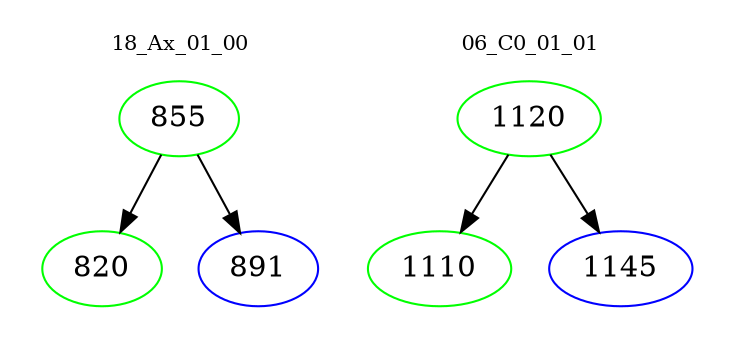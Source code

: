 digraph{
subgraph cluster_0 {
color = white
label = "18_Ax_01_00";
fontsize=10;
T0_855 [label="855", color="green"]
T0_855 -> T0_820 [color="black"]
T0_820 [label="820", color="green"]
T0_855 -> T0_891 [color="black"]
T0_891 [label="891", color="blue"]
}
subgraph cluster_1 {
color = white
label = "06_C0_01_01";
fontsize=10;
T1_1120 [label="1120", color="green"]
T1_1120 -> T1_1110 [color="black"]
T1_1110 [label="1110", color="green"]
T1_1120 -> T1_1145 [color="black"]
T1_1145 [label="1145", color="blue"]
}
}
